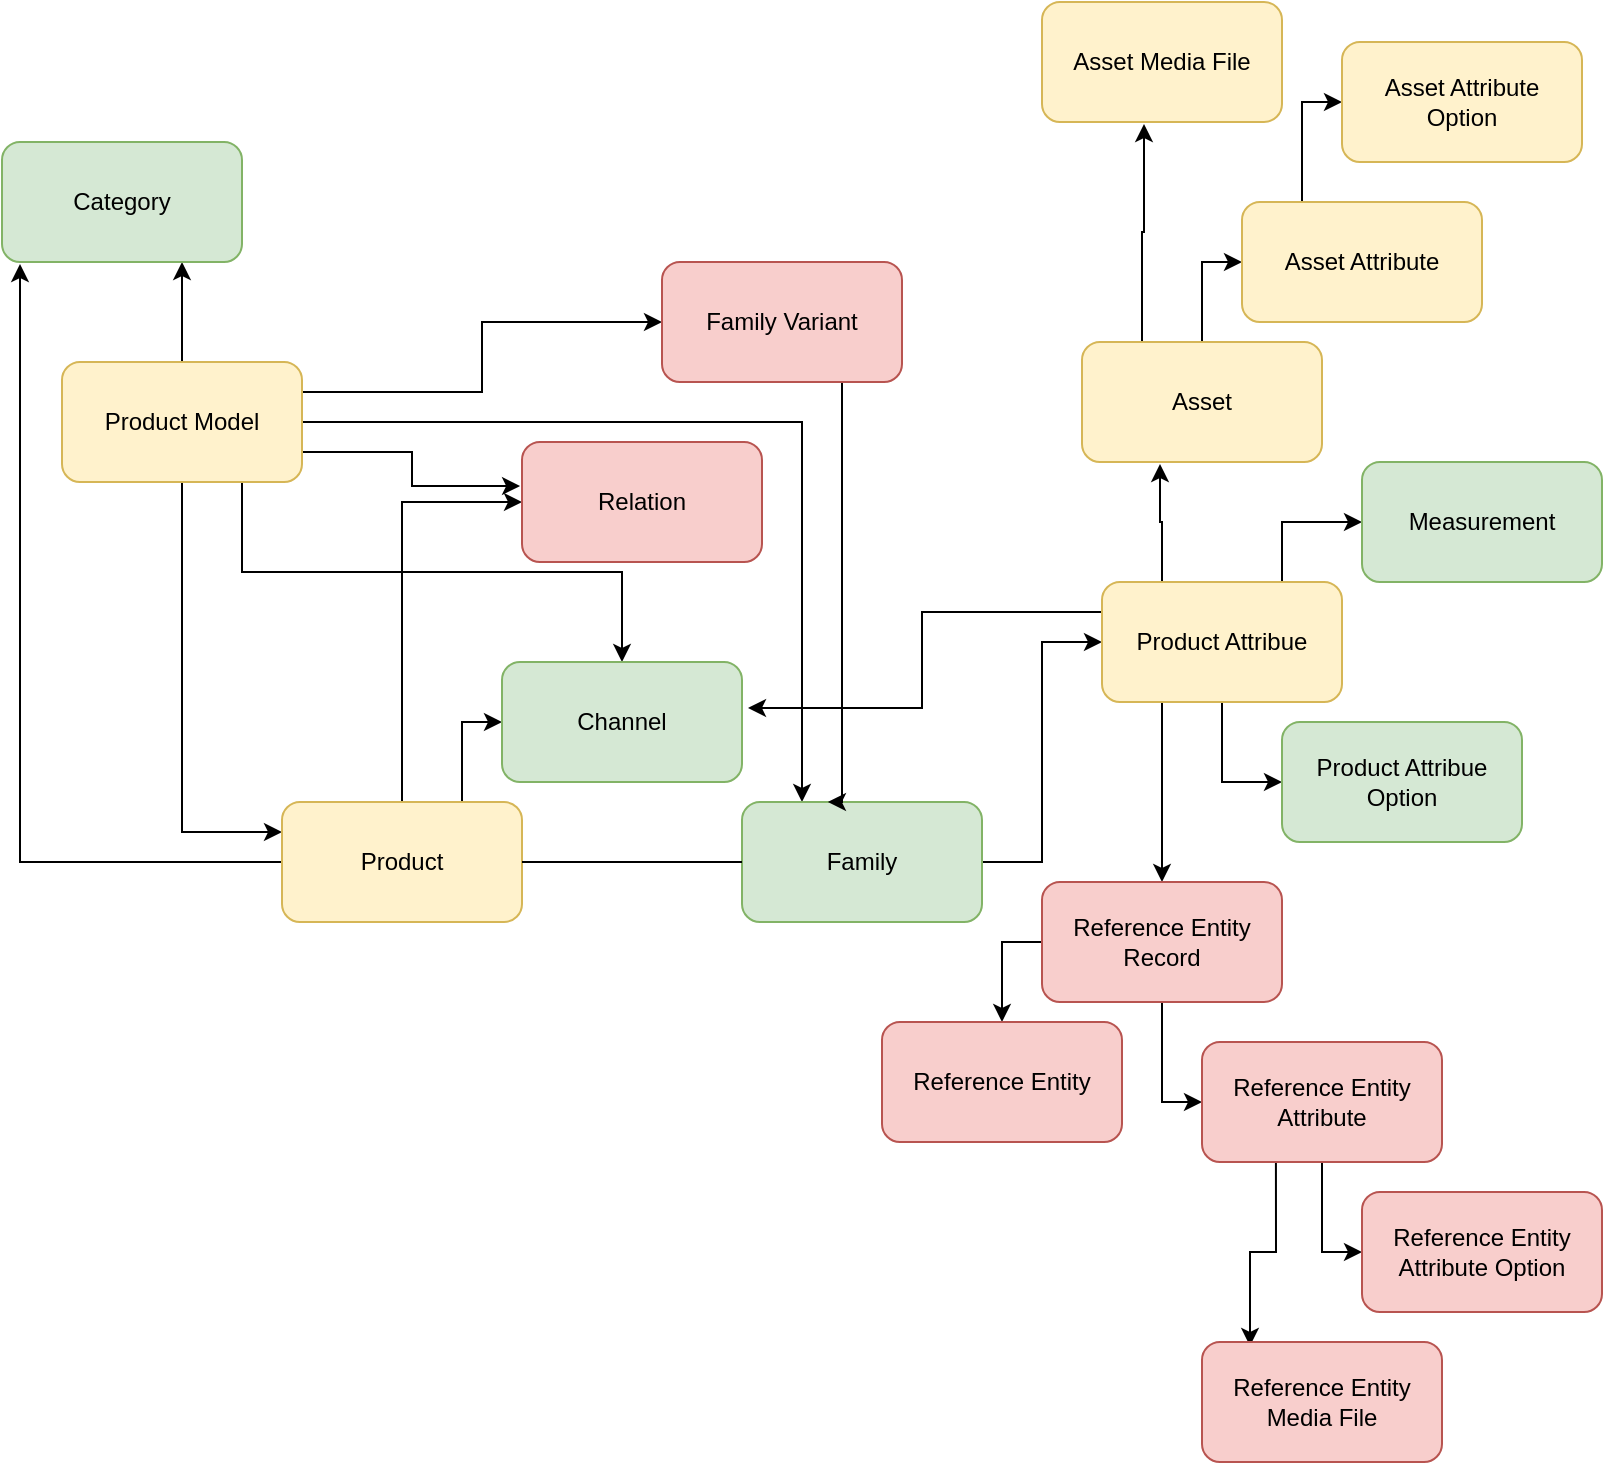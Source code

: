 <mxfile version="17.4.3" type="github">
  <diagram id="3ABdKyprmzU5fOX1rQa4" name="Page-1">
    <mxGraphModel dx="1179" dy="1890" grid="1" gridSize="10" guides="1" tooltips="1" connect="1" arrows="1" fold="1" page="1" pageScale="1" pageWidth="827" pageHeight="1169" math="0" shadow="0">
      <root>
        <mxCell id="0" />
        <mxCell id="1" parent="0" />
        <mxCell id="jbE2yOuMQ7MMqZ4LfyGk-3" style="edgeStyle=orthogonalEdgeStyle;rounded=0;orthogonalLoop=1;jettySize=auto;html=1;exitX=0.5;exitY=1;exitDx=0;exitDy=0;entryX=0;entryY=0.25;entryDx=0;entryDy=0;" edge="1" parent="1" source="jbE2yOuMQ7MMqZ4LfyGk-1" target="jbE2yOuMQ7MMqZ4LfyGk-2">
          <mxGeometry relative="1" as="geometry" />
        </mxCell>
        <mxCell id="jbE2yOuMQ7MMqZ4LfyGk-8" style="edgeStyle=orthogonalEdgeStyle;rounded=0;orthogonalLoop=1;jettySize=auto;html=1;exitX=1;exitY=0.5;exitDx=0;exitDy=0;entryX=0.25;entryY=0;entryDx=0;entryDy=0;" edge="1" parent="1" source="jbE2yOuMQ7MMqZ4LfyGk-1" target="jbE2yOuMQ7MMqZ4LfyGk-9">
          <mxGeometry relative="1" as="geometry" />
        </mxCell>
        <mxCell id="jbE2yOuMQ7MMqZ4LfyGk-23" style="edgeStyle=orthogonalEdgeStyle;rounded=0;orthogonalLoop=1;jettySize=auto;html=1;exitX=0.5;exitY=0;exitDx=0;exitDy=0;entryX=0.75;entryY=1;entryDx=0;entryDy=0;" edge="1" parent="1" source="jbE2yOuMQ7MMqZ4LfyGk-1" target="jbE2yOuMQ7MMqZ4LfyGk-22">
          <mxGeometry relative="1" as="geometry" />
        </mxCell>
        <mxCell id="jbE2yOuMQ7MMqZ4LfyGk-26" style="edgeStyle=orthogonalEdgeStyle;rounded=0;orthogonalLoop=1;jettySize=auto;html=1;exitX=1;exitY=0.25;exitDx=0;exitDy=0;entryX=0;entryY=0.5;entryDx=0;entryDy=0;" edge="1" parent="1" source="jbE2yOuMQ7MMqZ4LfyGk-1" target="jbE2yOuMQ7MMqZ4LfyGk-25">
          <mxGeometry relative="1" as="geometry" />
        </mxCell>
        <mxCell id="jbE2yOuMQ7MMqZ4LfyGk-37" style="edgeStyle=orthogonalEdgeStyle;rounded=0;orthogonalLoop=1;jettySize=auto;html=1;exitX=0.75;exitY=1;exitDx=0;exitDy=0;entryX=0.5;entryY=0;entryDx=0;entryDy=0;" edge="1" parent="1" source="jbE2yOuMQ7MMqZ4LfyGk-1" target="jbE2yOuMQ7MMqZ4LfyGk-35">
          <mxGeometry relative="1" as="geometry" />
        </mxCell>
        <mxCell id="jbE2yOuMQ7MMqZ4LfyGk-43" style="edgeStyle=orthogonalEdgeStyle;rounded=0;orthogonalLoop=1;jettySize=auto;html=1;exitX=1;exitY=0.75;exitDx=0;exitDy=0;entryX=-0.008;entryY=0.367;entryDx=0;entryDy=0;entryPerimeter=0;" edge="1" parent="1" source="jbE2yOuMQ7MMqZ4LfyGk-1" target="jbE2yOuMQ7MMqZ4LfyGk-41">
          <mxGeometry relative="1" as="geometry">
            <mxPoint x="250" y="205" as="targetPoint" />
          </mxGeometry>
        </mxCell>
        <mxCell id="jbE2yOuMQ7MMqZ4LfyGk-1" value="Product Model" style="rounded=1;whiteSpace=wrap;html=1;fillColor=#fff2cc;strokeColor=#d6b656;" vertex="1" parent="1">
          <mxGeometry x="40" y="140" width="120" height="60" as="geometry" />
        </mxCell>
        <mxCell id="jbE2yOuMQ7MMqZ4LfyGk-7" style="edgeStyle=orthogonalEdgeStyle;rounded=0;orthogonalLoop=1;jettySize=auto;html=1;exitX=1;exitY=0.5;exitDx=0;exitDy=0;startArrow=none;entryX=0;entryY=0.5;entryDx=0;entryDy=0;" edge="1" parent="1" source="jbE2yOuMQ7MMqZ4LfyGk-9" target="jbE2yOuMQ7MMqZ4LfyGk-4">
          <mxGeometry relative="1" as="geometry">
            <mxPoint x="500" y="350" as="targetPoint" />
          </mxGeometry>
        </mxCell>
        <mxCell id="jbE2yOuMQ7MMqZ4LfyGk-24" style="edgeStyle=orthogonalEdgeStyle;rounded=0;orthogonalLoop=1;jettySize=auto;html=1;exitX=0;exitY=0.5;exitDx=0;exitDy=0;entryX=0.075;entryY=1.017;entryDx=0;entryDy=0;entryPerimeter=0;" edge="1" parent="1" source="jbE2yOuMQ7MMqZ4LfyGk-2" target="jbE2yOuMQ7MMqZ4LfyGk-22">
          <mxGeometry relative="1" as="geometry" />
        </mxCell>
        <mxCell id="jbE2yOuMQ7MMqZ4LfyGk-42" style="edgeStyle=orthogonalEdgeStyle;rounded=0;orthogonalLoop=1;jettySize=auto;html=1;exitX=0.5;exitY=0;exitDx=0;exitDy=0;entryX=0;entryY=0.5;entryDx=0;entryDy=0;" edge="1" parent="1" source="jbE2yOuMQ7MMqZ4LfyGk-2" target="jbE2yOuMQ7MMqZ4LfyGk-41">
          <mxGeometry relative="1" as="geometry" />
        </mxCell>
        <mxCell id="jbE2yOuMQ7MMqZ4LfyGk-44" style="edgeStyle=orthogonalEdgeStyle;rounded=0;orthogonalLoop=1;jettySize=auto;html=1;exitX=0.75;exitY=0;exitDx=0;exitDy=0;entryX=0;entryY=0.5;entryDx=0;entryDy=0;" edge="1" parent="1" source="jbE2yOuMQ7MMqZ4LfyGk-2" target="jbE2yOuMQ7MMqZ4LfyGk-35">
          <mxGeometry relative="1" as="geometry" />
        </mxCell>
        <mxCell id="jbE2yOuMQ7MMqZ4LfyGk-2" value="Product" style="rounded=1;whiteSpace=wrap;html=1;fillColor=#fff2cc;strokeColor=#d6b656;" vertex="1" parent="1">
          <mxGeometry x="150" y="360" width="120" height="60" as="geometry" />
        </mxCell>
        <mxCell id="jbE2yOuMQ7MMqZ4LfyGk-6" style="edgeStyle=orthogonalEdgeStyle;rounded=0;orthogonalLoop=1;jettySize=auto;html=1;exitX=0.5;exitY=1;exitDx=0;exitDy=0;entryX=0;entryY=0.5;entryDx=0;entryDy=0;" edge="1" parent="1" source="jbE2yOuMQ7MMqZ4LfyGk-4" target="jbE2yOuMQ7MMqZ4LfyGk-5">
          <mxGeometry relative="1" as="geometry" />
        </mxCell>
        <mxCell id="jbE2yOuMQ7MMqZ4LfyGk-12" style="edgeStyle=orthogonalEdgeStyle;rounded=0;orthogonalLoop=1;jettySize=auto;html=1;exitX=0.25;exitY=1;exitDx=0;exitDy=0;entryX=0.5;entryY=0;entryDx=0;entryDy=0;" edge="1" parent="1" source="jbE2yOuMQ7MMqZ4LfyGk-4" target="jbE2yOuMQ7MMqZ4LfyGk-11">
          <mxGeometry relative="1" as="geometry" />
        </mxCell>
        <mxCell id="jbE2yOuMQ7MMqZ4LfyGk-28" style="edgeStyle=orthogonalEdgeStyle;rounded=0;orthogonalLoop=1;jettySize=auto;html=1;exitX=0.25;exitY=0;exitDx=0;exitDy=0;entryX=0.325;entryY=1.017;entryDx=0;entryDy=0;entryPerimeter=0;" edge="1" parent="1" source="jbE2yOuMQ7MMqZ4LfyGk-4" target="jbE2yOuMQ7MMqZ4LfyGk-21">
          <mxGeometry relative="1" as="geometry" />
        </mxCell>
        <mxCell id="jbE2yOuMQ7MMqZ4LfyGk-40" style="edgeStyle=orthogonalEdgeStyle;rounded=0;orthogonalLoop=1;jettySize=auto;html=1;exitX=0.75;exitY=0;exitDx=0;exitDy=0;entryX=0;entryY=0.5;entryDx=0;entryDy=0;" edge="1" parent="1" source="jbE2yOuMQ7MMqZ4LfyGk-4" target="jbE2yOuMQ7MMqZ4LfyGk-39">
          <mxGeometry relative="1" as="geometry" />
        </mxCell>
        <mxCell id="jbE2yOuMQ7MMqZ4LfyGk-45" style="edgeStyle=orthogonalEdgeStyle;rounded=0;orthogonalLoop=1;jettySize=auto;html=1;exitX=0;exitY=0.25;exitDx=0;exitDy=0;entryX=1.025;entryY=0.383;entryDx=0;entryDy=0;entryPerimeter=0;" edge="1" parent="1" source="jbE2yOuMQ7MMqZ4LfyGk-4" target="jbE2yOuMQ7MMqZ4LfyGk-35">
          <mxGeometry relative="1" as="geometry" />
        </mxCell>
        <mxCell id="jbE2yOuMQ7MMqZ4LfyGk-4" value="Product Attribue" style="rounded=1;whiteSpace=wrap;html=1;fillColor=#fff2cc;strokeColor=#d6b656;" vertex="1" parent="1">
          <mxGeometry x="560" y="250" width="120" height="60" as="geometry" />
        </mxCell>
        <mxCell id="jbE2yOuMQ7MMqZ4LfyGk-5" value="Product Attribue Option" style="rounded=1;whiteSpace=wrap;html=1;fillColor=#d5e8d4;strokeColor=#82b366;" vertex="1" parent="1">
          <mxGeometry x="650" y="320" width="120" height="60" as="geometry" />
        </mxCell>
        <mxCell id="jbE2yOuMQ7MMqZ4LfyGk-9" value="Family" style="rounded=1;whiteSpace=wrap;html=1;fillColor=#d5e8d4;strokeColor=#82b366;" vertex="1" parent="1">
          <mxGeometry x="380" y="360" width="120" height="60" as="geometry" />
        </mxCell>
        <mxCell id="jbE2yOuMQ7MMqZ4LfyGk-10" value="" style="edgeStyle=orthogonalEdgeStyle;rounded=0;orthogonalLoop=1;jettySize=auto;html=1;exitX=1;exitY=0.5;exitDx=0;exitDy=0;entryX=0;entryY=0.5;entryDx=0;entryDy=0;endArrow=none;" edge="1" parent="1" source="jbE2yOuMQ7MMqZ4LfyGk-2" target="jbE2yOuMQ7MMqZ4LfyGk-9">
          <mxGeometry relative="1" as="geometry">
            <mxPoint x="280" y="280" as="sourcePoint" />
            <mxPoint x="560" y="280" as="targetPoint" />
          </mxGeometry>
        </mxCell>
        <mxCell id="jbE2yOuMQ7MMqZ4LfyGk-14" style="edgeStyle=orthogonalEdgeStyle;rounded=0;orthogonalLoop=1;jettySize=auto;html=1;exitX=0;exitY=0.5;exitDx=0;exitDy=0;" edge="1" parent="1" source="jbE2yOuMQ7MMqZ4LfyGk-11" target="jbE2yOuMQ7MMqZ4LfyGk-13">
          <mxGeometry relative="1" as="geometry" />
        </mxCell>
        <mxCell id="jbE2yOuMQ7MMqZ4LfyGk-16" style="edgeStyle=orthogonalEdgeStyle;rounded=0;orthogonalLoop=1;jettySize=auto;html=1;exitX=0.5;exitY=1;exitDx=0;exitDy=0;entryX=0;entryY=0.5;entryDx=0;entryDy=0;" edge="1" parent="1" source="jbE2yOuMQ7MMqZ4LfyGk-11" target="jbE2yOuMQ7MMqZ4LfyGk-15">
          <mxGeometry relative="1" as="geometry" />
        </mxCell>
        <mxCell id="jbE2yOuMQ7MMqZ4LfyGk-11" value="Reference Entity Record" style="rounded=1;whiteSpace=wrap;html=1;fillColor=#f8cecc;strokeColor=#b85450;" vertex="1" parent="1">
          <mxGeometry x="530" y="400" width="120" height="60" as="geometry" />
        </mxCell>
        <mxCell id="jbE2yOuMQ7MMqZ4LfyGk-13" value="Reference Entity" style="rounded=1;whiteSpace=wrap;html=1;fillColor=#f8cecc;strokeColor=#b85450;" vertex="1" parent="1">
          <mxGeometry x="450" y="470" width="120" height="60" as="geometry" />
        </mxCell>
        <mxCell id="jbE2yOuMQ7MMqZ4LfyGk-18" style="edgeStyle=orthogonalEdgeStyle;rounded=0;orthogonalLoop=1;jettySize=auto;html=1;exitX=0.5;exitY=1;exitDx=0;exitDy=0;entryX=0;entryY=0.5;entryDx=0;entryDy=0;" edge="1" parent="1" source="jbE2yOuMQ7MMqZ4LfyGk-15" target="jbE2yOuMQ7MMqZ4LfyGk-17">
          <mxGeometry relative="1" as="geometry" />
        </mxCell>
        <mxCell id="jbE2yOuMQ7MMqZ4LfyGk-20" style="edgeStyle=orthogonalEdgeStyle;rounded=0;orthogonalLoop=1;jettySize=auto;html=1;exitX=0.308;exitY=1;exitDx=0;exitDy=0;entryX=0.2;entryY=0.033;entryDx=0;entryDy=0;entryPerimeter=0;exitPerimeter=0;" edge="1" parent="1" source="jbE2yOuMQ7MMqZ4LfyGk-15" target="jbE2yOuMQ7MMqZ4LfyGk-19">
          <mxGeometry relative="1" as="geometry" />
        </mxCell>
        <mxCell id="jbE2yOuMQ7MMqZ4LfyGk-15" value="Reference Entity&lt;br&gt;Attribute" style="rounded=1;whiteSpace=wrap;html=1;fillColor=#f8cecc;strokeColor=#b85450;" vertex="1" parent="1">
          <mxGeometry x="610" y="480" width="120" height="60" as="geometry" />
        </mxCell>
        <mxCell id="jbE2yOuMQ7MMqZ4LfyGk-17" value="Reference Entity&lt;br&gt;Attribute Option" style="rounded=1;whiteSpace=wrap;html=1;fillColor=#f8cecc;strokeColor=#b85450;" vertex="1" parent="1">
          <mxGeometry x="690" y="555" width="120" height="60" as="geometry" />
        </mxCell>
        <mxCell id="jbE2yOuMQ7MMqZ4LfyGk-19" value="Reference Entity&lt;br&gt;Media File" style="rounded=1;whiteSpace=wrap;html=1;fillColor=#f8cecc;strokeColor=#b85450;" vertex="1" parent="1">
          <mxGeometry x="610" y="630" width="120" height="60" as="geometry" />
        </mxCell>
        <mxCell id="jbE2yOuMQ7MMqZ4LfyGk-30" style="edgeStyle=orthogonalEdgeStyle;rounded=0;orthogonalLoop=1;jettySize=auto;html=1;exitX=0.5;exitY=0;exitDx=0;exitDy=0;entryX=0;entryY=0.5;entryDx=0;entryDy=0;" edge="1" parent="1" source="jbE2yOuMQ7MMqZ4LfyGk-21" target="jbE2yOuMQ7MMqZ4LfyGk-29">
          <mxGeometry relative="1" as="geometry" />
        </mxCell>
        <mxCell id="jbE2yOuMQ7MMqZ4LfyGk-34" style="edgeStyle=orthogonalEdgeStyle;rounded=0;orthogonalLoop=1;jettySize=auto;html=1;exitX=0.25;exitY=0;exitDx=0;exitDy=0;entryX=0.425;entryY=1.017;entryDx=0;entryDy=0;entryPerimeter=0;" edge="1" parent="1" source="jbE2yOuMQ7MMqZ4LfyGk-21" target="jbE2yOuMQ7MMqZ4LfyGk-33">
          <mxGeometry relative="1" as="geometry" />
        </mxCell>
        <mxCell id="jbE2yOuMQ7MMqZ4LfyGk-21" value="Asset" style="rounded=1;whiteSpace=wrap;html=1;fillColor=#fff2cc;strokeColor=#d6b656;" vertex="1" parent="1">
          <mxGeometry x="550" y="130" width="120" height="60" as="geometry" />
        </mxCell>
        <mxCell id="jbE2yOuMQ7MMqZ4LfyGk-22" value="Category" style="rounded=1;whiteSpace=wrap;html=1;fillColor=#d5e8d4;strokeColor=#82b366;" vertex="1" parent="1">
          <mxGeometry x="10" y="30" width="120" height="60" as="geometry" />
        </mxCell>
        <mxCell id="jbE2yOuMQ7MMqZ4LfyGk-27" style="edgeStyle=orthogonalEdgeStyle;rounded=0;orthogonalLoop=1;jettySize=auto;html=1;exitX=0.75;exitY=1;exitDx=0;exitDy=0;entryX=0.358;entryY=0;entryDx=0;entryDy=0;entryPerimeter=0;" edge="1" parent="1" source="jbE2yOuMQ7MMqZ4LfyGk-25" target="jbE2yOuMQ7MMqZ4LfyGk-9">
          <mxGeometry relative="1" as="geometry">
            <Array as="points">
              <mxPoint x="430" y="360" />
            </Array>
          </mxGeometry>
        </mxCell>
        <mxCell id="jbE2yOuMQ7MMqZ4LfyGk-25" value="Family Variant" style="rounded=1;whiteSpace=wrap;html=1;fillColor=#f8cecc;strokeColor=#b85450;" vertex="1" parent="1">
          <mxGeometry x="340" y="90" width="120" height="60" as="geometry" />
        </mxCell>
        <mxCell id="jbE2yOuMQ7MMqZ4LfyGk-32" style="edgeStyle=orthogonalEdgeStyle;rounded=0;orthogonalLoop=1;jettySize=auto;html=1;exitX=0.25;exitY=0;exitDx=0;exitDy=0;entryX=0;entryY=0.5;entryDx=0;entryDy=0;" edge="1" parent="1" source="jbE2yOuMQ7MMqZ4LfyGk-29" target="jbE2yOuMQ7MMqZ4LfyGk-31">
          <mxGeometry relative="1" as="geometry" />
        </mxCell>
        <mxCell id="jbE2yOuMQ7MMqZ4LfyGk-29" value="Asset Attribute" style="rounded=1;whiteSpace=wrap;html=1;fillColor=#fff2cc;strokeColor=#d6b656;" vertex="1" parent="1">
          <mxGeometry x="630" y="60" width="120" height="60" as="geometry" />
        </mxCell>
        <mxCell id="jbE2yOuMQ7MMqZ4LfyGk-31" value="Asset Attribute &lt;br&gt;Option" style="rounded=1;whiteSpace=wrap;html=1;fillColor=#fff2cc;strokeColor=#d6b656;" vertex="1" parent="1">
          <mxGeometry x="680" y="-20" width="120" height="60" as="geometry" />
        </mxCell>
        <mxCell id="jbE2yOuMQ7MMqZ4LfyGk-33" value="Asset Media File" style="rounded=1;whiteSpace=wrap;html=1;fillColor=#fff2cc;strokeColor=#d6b656;" vertex="1" parent="1">
          <mxGeometry x="530" y="-40" width="120" height="60" as="geometry" />
        </mxCell>
        <mxCell id="jbE2yOuMQ7MMqZ4LfyGk-35" value="Channel" style="rounded=1;whiteSpace=wrap;html=1;fillColor=#d5e8d4;strokeColor=#82b366;" vertex="1" parent="1">
          <mxGeometry x="260" y="290" width="120" height="60" as="geometry" />
        </mxCell>
        <mxCell id="jbE2yOuMQ7MMqZ4LfyGk-39" value="Measurement" style="rounded=1;whiteSpace=wrap;html=1;fillColor=#d5e8d4;strokeColor=#82b366;" vertex="1" parent="1">
          <mxGeometry x="690" y="190" width="120" height="60" as="geometry" />
        </mxCell>
        <mxCell id="jbE2yOuMQ7MMqZ4LfyGk-41" value="Relation" style="rounded=1;whiteSpace=wrap;html=1;fillColor=#f8cecc;strokeColor=#b85450;" vertex="1" parent="1">
          <mxGeometry x="270" y="180" width="120" height="60" as="geometry" />
        </mxCell>
      </root>
    </mxGraphModel>
  </diagram>
</mxfile>
